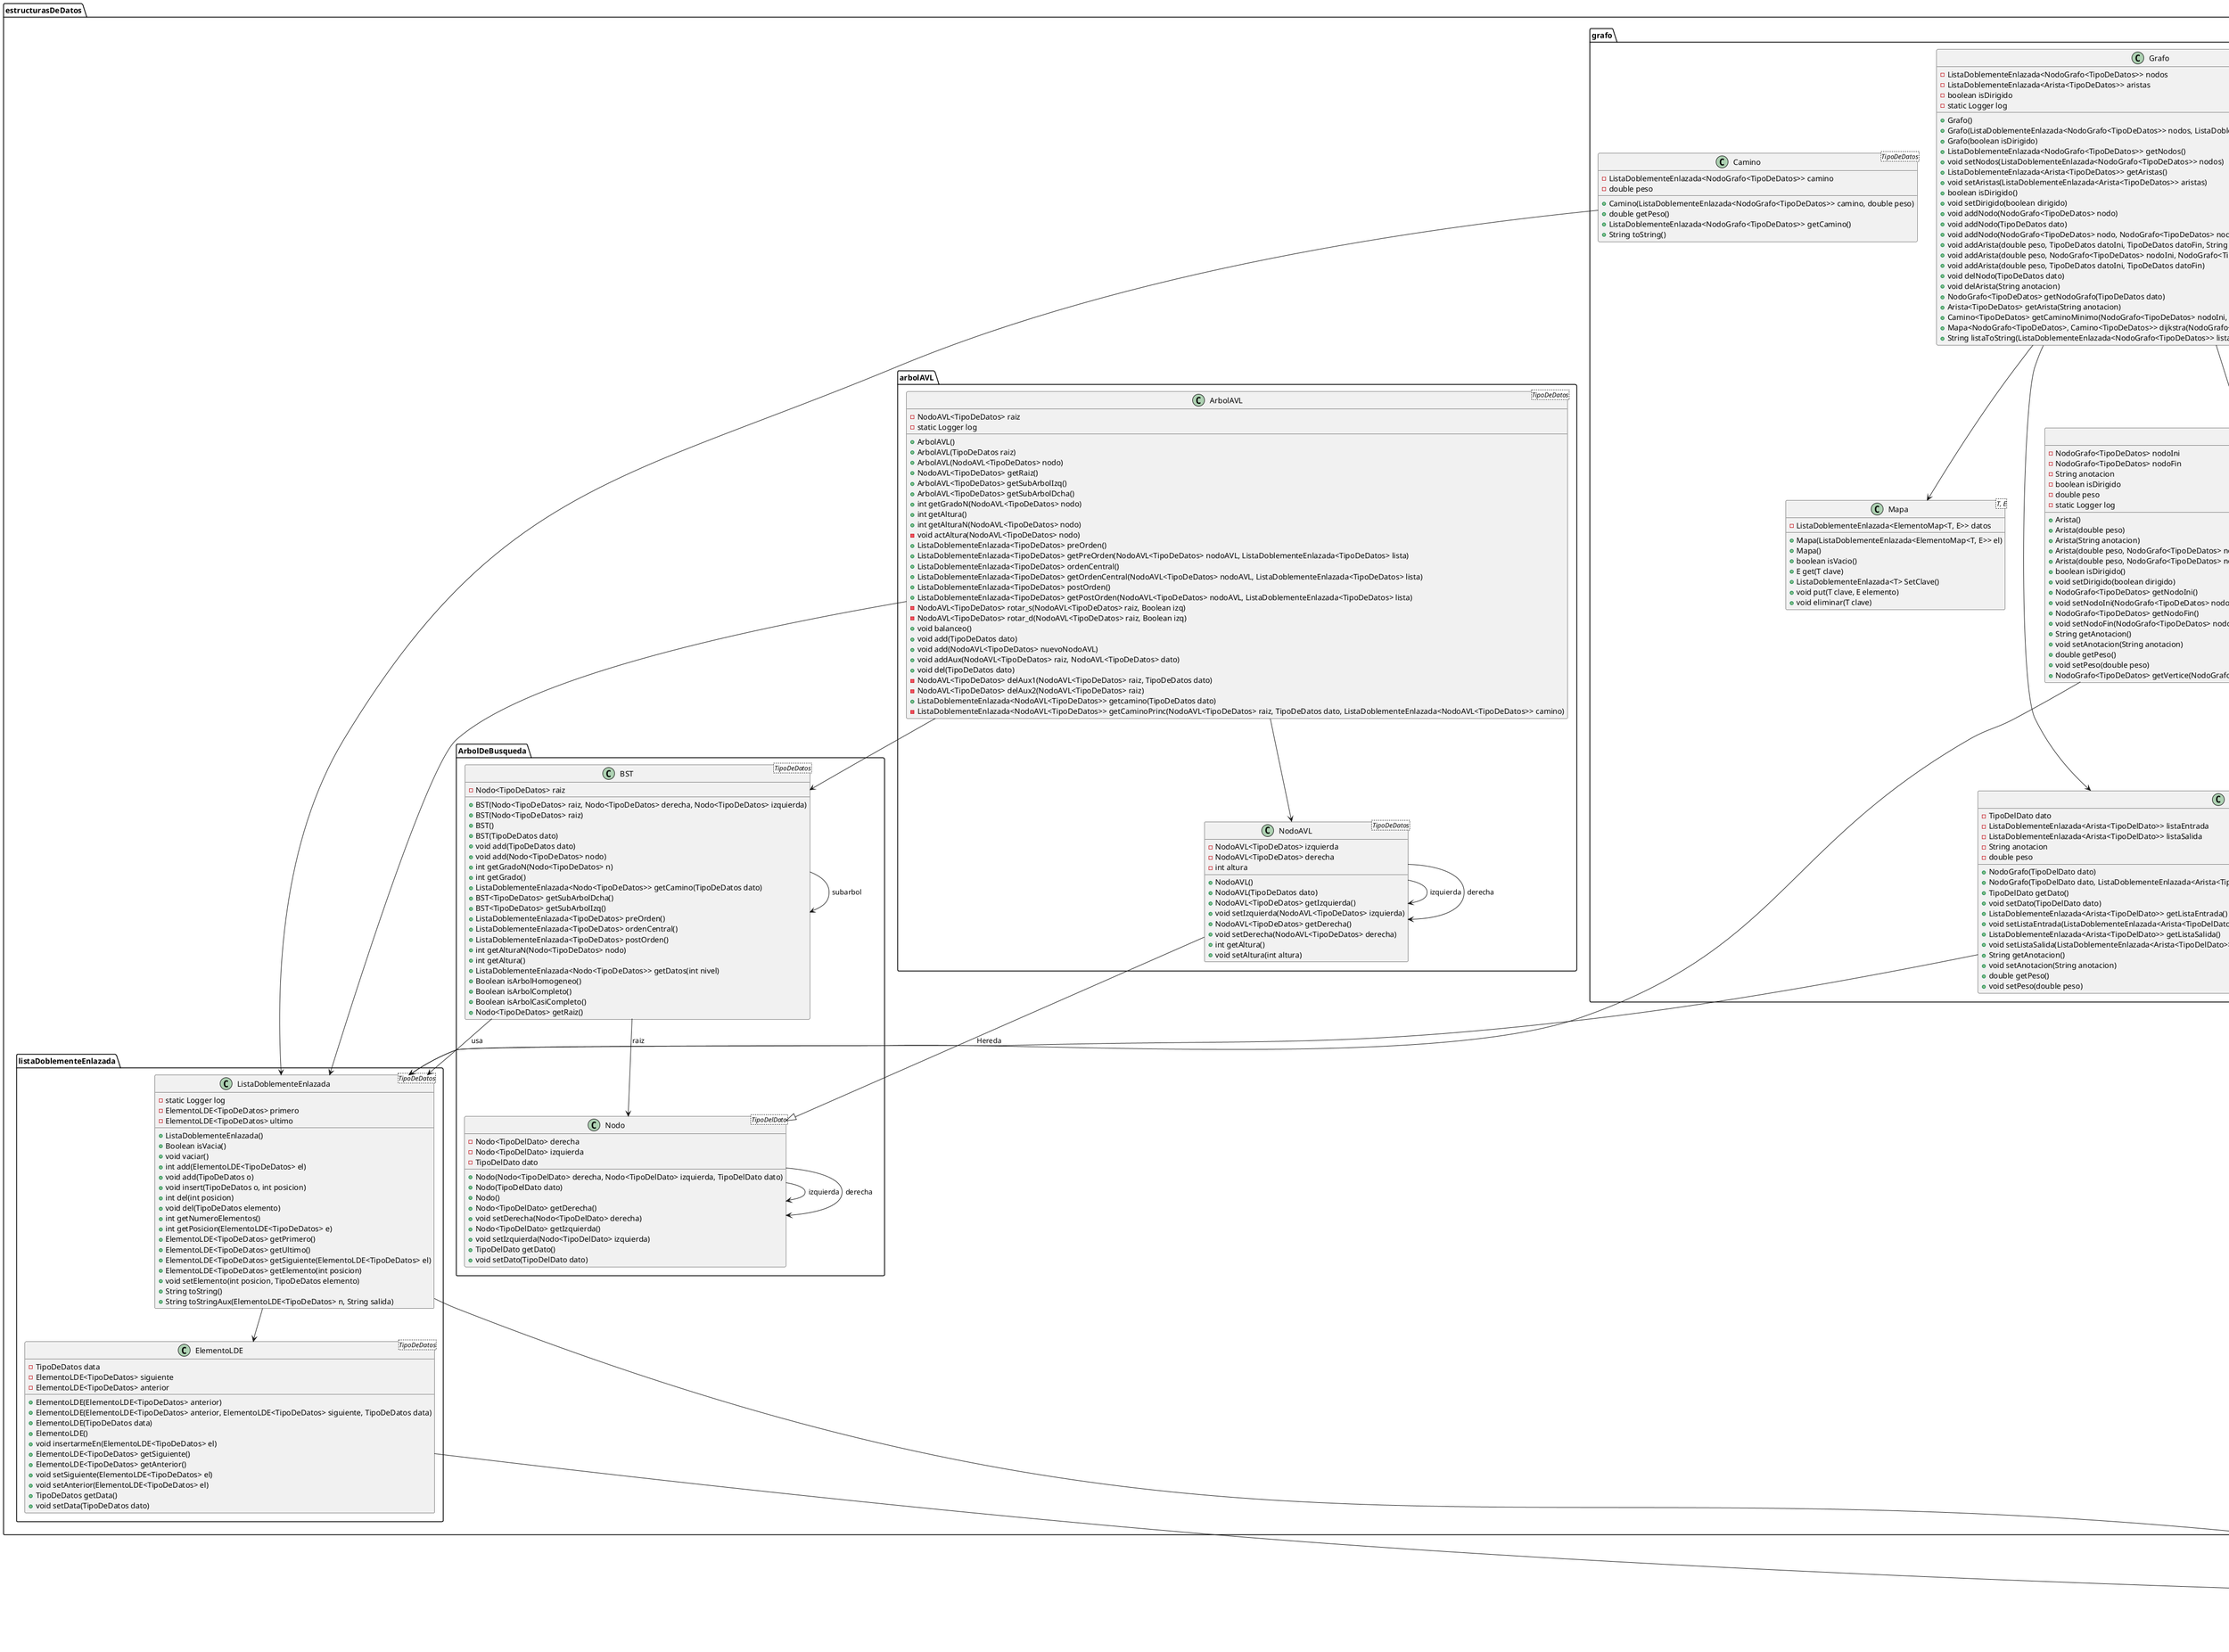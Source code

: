 @startuml
'https://plantuml.com/class-diagram

package estructurasDeDatos.arbolAVL {
    class ArbolAVL<TipoDeDatos> {
        - NodoAVL<TipoDeDatos> raiz
        - static Logger log
        + ArbolAVL()
        + ArbolAVL(TipoDeDatos raiz)
        + ArbolAVL(NodoAVL<TipoDeDatos> nodo)
        + NodoAVL<TipoDeDatos> getRaiz()
        + ArbolAVL<TipoDeDatos> getSubArbolIzq()
        + ArbolAVL<TipoDeDatos> getSubArbolDcha()
        + int getGradoN(NodoAVL<TipoDeDatos> nodo)
        + int getAltura()
        + int getAlturaN(NodoAVL<TipoDeDatos> nodo)
        - void actAltura(NodoAVL<TipoDeDatos> nodo)
        + ListaDoblementeEnlazada<TipoDeDatos> preOrden()
        + ListaDoblementeEnlazada<TipoDeDatos> getPreOrden(NodoAVL<TipoDeDatos> nodoAVL, ListaDoblementeEnlazada<TipoDeDatos> lista)
        + ListaDoblementeEnlazada<TipoDeDatos> ordenCentral()
        + ListaDoblementeEnlazada<TipoDeDatos> getOrdenCentral(NodoAVL<TipoDeDatos> nodoAVL, ListaDoblementeEnlazada<TipoDeDatos> lista)
        + ListaDoblementeEnlazada<TipoDeDatos> postOrden()
        + ListaDoblementeEnlazada<TipoDeDatos> getPostOrden(NodoAVL<TipoDeDatos> nodoAVL, ListaDoblementeEnlazada<TipoDeDatos> lista)
        - NodoAVL<TipoDeDatos> rotar_s(NodoAVL<TipoDeDatos> raiz, Boolean izq)
        - NodoAVL<TipoDeDatos> rotar_d(NodoAVL<TipoDeDatos> raiz, Boolean izq)
        + void balanceo()
        + void add(TipoDeDatos dato)
        + void add(NodoAVL<TipoDeDatos> nuevoNodoAVL)
        + void addAux(NodoAVL<TipoDeDatos> raiz, NodoAVL<TipoDeDatos> dato)
        + void del(TipoDeDatos dato)
        - NodoAVL<TipoDeDatos> delAux1(NodoAVL<TipoDeDatos> raiz, TipoDeDatos dato)
        - NodoAVL<TipoDeDatos> delAux2(NodoAVL<TipoDeDatos> raiz)
        + ListaDoblementeEnlazada<NodoAVL<TipoDeDatos>> getcamino(TipoDeDatos dato)
        - ListaDoblementeEnlazada<NodoAVL<TipoDeDatos>> getCaminoPrinc(NodoAVL<TipoDeDatos> raiz, TipoDeDatos dato, ListaDoblementeEnlazada<NodoAVL<TipoDeDatos>> camino)
    }

    class NodoAVL<TipoDeDatos> {
        - NodoAVL<TipoDeDatos> izquierda
        - NodoAVL<TipoDeDatos> derecha
        - int altura
        + NodoAVL()
        + NodoAVL(TipoDeDatos dato)
        + NodoAVL<TipoDeDatos> getIzquierda()
        + void setIzquierda(NodoAVL<TipoDeDatos> izquierda)
        + NodoAVL<TipoDeDatos> getDerecha()
        + void setDerecha(NodoAVL<TipoDeDatos> derecha)
        + int getAltura()
        + void setAltura(int altura)
    }
}

package estructurasDeDatos.ArbolDeBusqueda {
    class BST<TipoDeDatos> {
        - Nodo<TipoDeDatos> raiz
        + BST(Nodo<TipoDeDatos> raiz, Nodo<TipoDeDatos> derecha, Nodo<TipoDeDatos> izquierda)
        + BST(Nodo<TipoDeDatos> raiz)
        + BST()
        + BST(TipoDeDatos dato)
        + void add(TipoDeDatos dato)
        + void add(Nodo<TipoDeDatos> nodo)
        + int getGradoN(Nodo<TipoDeDatos> n)
        + int getGrado()
        + ListaDoblementeEnlazada<Nodo<TipoDeDatos>> getCamino(TipoDeDatos dato)
        + BST<TipoDeDatos> getSubArbolDcha()
        + BST<TipoDeDatos> getSubArbolIzq()
        + ListaDoblementeEnlazada<TipoDeDatos> preOrden()
        + ListaDoblementeEnlazada<TipoDeDatos> ordenCentral()
        + ListaDoblementeEnlazada<TipoDeDatos> postOrden()
        + int getAlturaN(Nodo<TipoDeDatos> nodo)
        + int getAltura()
        + ListaDoblementeEnlazada<Nodo<TipoDeDatos>> getDatos(int nivel)
        + Boolean isArbolHomogeneo()
        + Boolean isArbolCompleto()
        + Boolean isArbolCasiCompleto()
        + Nodo<TipoDeDatos> getRaiz()
    }
    class Nodo<TipoDelDato> {
        - Nodo<TipoDelDato> derecha
        - Nodo<TipoDelDato> izquierda
        - TipoDelDato dato
        + Nodo(Nodo<TipoDelDato> derecha, Nodo<TipoDelDato> izquierda, TipoDelDato dato)
        + Nodo(TipoDelDato dato)
        + Nodo()
        + Nodo<TipoDelDato> getDerecha()
        + void setDerecha(Nodo<TipoDelDato> derecha)
        + Nodo<TipoDelDato> getIzquierda()
        + void setIzquierda(Nodo<TipoDelDato> izquierda)
        + TipoDelDato getDato()
        + void setDato(TipoDelDato dato)
    }
}

package estructurasDeDatos.grafo {
    class Arista<TipoDeDatos> {
        - NodoGrafo<TipoDeDatos> nodoIni
        - NodoGrafo<TipoDeDatos> nodoFin
        - String anotacion
        - boolean isDirigido
        - double peso
        - static Logger log
        + Arista()
        + Arista(double peso)
        + Arista(String anotacion)
        + Arista(double peso, NodoGrafo<TipoDeDatos> nodoIni, NodoGrafo<TipoDeDatos> nodoFin, boolean isDirigido)
        + Arista(double peso, NodoGrafo<TipoDeDatos> nodoIni, NodoGrafo<TipoDeDatos> nodoFin, String anotacion, boolean isDirigido)
        + boolean isDirigido()
        + void setDirigido(boolean dirigido)
        + NodoGrafo<TipoDeDatos> getNodoIni()
        + void setNodoIni(NodoGrafo<TipoDeDatos> nodoIni)
        + NodoGrafo<TipoDeDatos> getNodoFin()
        + void setNodoFin(NodoGrafo<TipoDeDatos> nodoFin)
        + String getAnotacion()
        + void setAnotacion(String anotacion)
        + double getPeso()
        + void setPeso(double peso)
        + NodoGrafo<TipoDeDatos> getVertice(NodoGrafo<TipoDeDatos> vertice)
    }
    class Camino<TipoDeDatos> {
        - ListaDoblementeEnlazada<NodoGrafo<TipoDeDatos>> camino
        - double peso
        + Camino(ListaDoblementeEnlazada<NodoGrafo<TipoDeDatos>> camino, double peso)
        + double getPeso()
        + ListaDoblementeEnlazada<NodoGrafo<TipoDeDatos>> getCamino()
        + String toString()
    }
    class ElementoMap<T, E> {
        - T clave
        - E dato
        + ElementoMap(T clave, E dato)
        + T getClave()
        + void setClave(T clave)
        + E getDato()
        + void setDato(E dato)
    }
    class Grafo<TipoDeDatos> {
        - ListaDoblementeEnlazada<NodoGrafo<TipoDeDatos>> nodos
        - ListaDoblementeEnlazada<Arista<TipoDeDatos>> aristas
        - boolean isDirigido
        - static Logger log
        + Grafo()
        + Grafo(ListaDoblementeEnlazada<NodoGrafo<TipoDeDatos>> nodos, ListaDoblementeEnlazada<Arista<TipoDeDatos>> aristas)
        + Grafo(boolean isDirigido)
        + ListaDoblementeEnlazada<NodoGrafo<TipoDeDatos>> getNodos()
        + void setNodos(ListaDoblementeEnlazada<NodoGrafo<TipoDeDatos>> nodos)
        + ListaDoblementeEnlazada<Arista<TipoDeDatos>> getAristas()
        + void setAristas(ListaDoblementeEnlazada<Arista<TipoDeDatos>> aristas)
        + boolean isDirigido()
        + void setDirigido(boolean dirigido)
        + void addNodo(NodoGrafo<TipoDeDatos> nodo)
        + void addNodo(TipoDeDatos dato)
        + void addNodo(NodoGrafo<TipoDeDatos> nodo, NodoGrafo<TipoDeDatos> nodo2, double pesoArco)
        + void addArista(double peso, TipoDeDatos datoIni, TipoDeDatos datoFin, String anotacion)
        + void addArista(double peso, NodoGrafo<TipoDeDatos> nodoIni, NodoGrafo<TipoDeDatos> nodoFin)
        + void addArista(double peso, TipoDeDatos datoIni, TipoDeDatos datoFin)
        + void delNodo(TipoDeDatos dato)
        + void delArista(String anotacion)
        + NodoGrafo<TipoDeDatos> getNodoGrafo(TipoDeDatos dato)
        + Arista<TipoDeDatos> getArista(String anotacion)
        + Camino<TipoDeDatos> getCaminoMinimo(NodoGrafo<TipoDeDatos> nodoIni, NodoGrafo<TipoDeDatos> nodoFin)
        + Mapa<NodoGrafo<TipoDeDatos>, Camino<TipoDeDatos>> dijkstra(NodoGrafo<TipoDeDatos> nodoIni)
        + String listaToString(ListaDoblementeEnlazada<NodoGrafo<TipoDeDatos>> lista)
    }
    class Mapa<T, E> {
        - ListaDoblementeEnlazada<ElementoMap<T, E>> datos
        + Mapa(ListaDoblementeEnlazada<ElementoMap<T, E>> el)
        + Mapa()
        + boolean isVacio()
        + E get(T clave)
        + ListaDoblementeEnlazada<T> SetClave()
        + void put(T clave, E elemento)
        + void eliminar(T clave)
    }
    class NodoGrafo<TipoDelDato> {
        - TipoDelDato dato
        - ListaDoblementeEnlazada<Arista<TipoDelDato>> listaEntrada
        - ListaDoblementeEnlazada<Arista<TipoDelDato>> listaSalida
        - String anotacion
        - double peso
        + NodoGrafo(TipoDelDato dato)
        + NodoGrafo(TipoDelDato dato, ListaDoblementeEnlazada<Arista<TipoDelDato>> listaEntrada, ListaDoblementeEnlazada<Arista<TipoDelDato>> listaSalida)
        + TipoDelDato getDato()
        + void setDato(TipoDelDato dato)
        + ListaDoblementeEnlazada<Arista<TipoDelDato>> getListaEntrada()
        + void setListaEntrada(ListaDoblementeEnlazada<Arista<TipoDelDato>> listaEntrada)
        + ListaDoblementeEnlazada<Arista<TipoDelDato>> getListaSalida()
        + void setListaSalida(ListaDoblementeEnlazada<Arista<TipoDelDato>> listaSalida)
        + String getAnotacion()
        + void setAnotacion(String anotacion)
        + double getPeso()
        + void setPeso(double peso)
    }
}

package estructurasDeDatos.listaDoblementeEnlazada {
    class ElementoLDE<TipoDeDatos> {
        - TipoDeDatos data
        - ElementoLDE<TipoDeDatos> siguiente
        - ElementoLDE<TipoDeDatos> anterior
        + ElementoLDE(ElementoLDE<TipoDeDatos> anterior)
        + ElementoLDE(ElementoLDE<TipoDeDatos> anterior, ElementoLDE<TipoDeDatos> siguiente, TipoDeDatos data)
        + ElementoLDE(TipoDeDatos data)
        + ElementoLDE()
        + void insertarmeEn(ElementoLDE<TipoDeDatos> el)
        + ElementoLDE<TipoDeDatos> getSiguiente()
        + ElementoLDE<TipoDeDatos> getAnterior()
        + void setSiguiente(ElementoLDE<TipoDeDatos> el)
        + void setAnterior(ElementoLDE<TipoDeDatos> el)
        + TipoDeDatos getData()
        + void setData(TipoDeDatos dato)
    }
    class ListaDoblementeEnlazada<TipoDeDatos> {
        - static Logger log
        - ElementoLDE<TipoDeDatos> primero
        - ElementoLDE<TipoDeDatos> ultimo
        + ListaDoblementeEnlazada()
        + Boolean isVacia()
        + void vaciar()
        + int add(ElementoLDE<TipoDeDatos> el)
        + void add(TipoDeDatos o)
        + void insert(TipoDeDatos o, int posicion)
        + int del(int posicion)
        + void del(TipoDeDatos elemento)
        + int getNumeroElementos()
        + int getPosicion(ElementoLDE<TipoDeDatos> e)
        + ElementoLDE<TipoDeDatos> getPrimero()
        + ElementoLDE<TipoDeDatos> getUltimo()
        + ElementoLDE<TipoDeDatos> getSiguiente(ElementoLDE<TipoDeDatos> el)
        + ElementoLDE<TipoDeDatos> getElemento(int posicion)
        + void setElemento(int posicion, TipoDeDatos elemento)
        + String toString()
        + String toStringAux(ElementoLDE<TipoDeDatos> n, String salida)
    }
}

package estructurasDeDatos.listaEnlazada {
    class ElementoLE<TipoDeDatos> {
        @Expose
        - TipoDeDatos data
        @Expose
        - ElementoLE<TipoDeDatos> siguiente

        + ElementoLE(TipoDeDatos dato)
        + ElementoLE(TipoDeDatos dato, ElementoLE<TipoDeDatos> siguiente)
        + ElementoLE()
        + void setSiguiente(ElementoLE<TipoDeDatos> siguiente)
        + void insertarmeEn(ElementoLE<TipoDeDatos> el)
        + ElementoLE<TipoDeDatos> getSiguiente()
        + TipoDeDatos getData()
        + void setData(TipoDeDatos data)
    }
    class ListaEnlazada<TipoDeDatos> {
        - static Logger log
        - ElementoLE<TipoDeDatos> primero

        + ListaEnlazada(ElementoLE<TipoDeDatos> primero)
        + ListaEnlazada()
        + boolean isVacia()
        + void vaciar()
        + ElementoLE<TipoDeDatos> getPrimero()
        + ElementoLE<TipoDeDatos> getUltimo()
        + ElementoLE<TipoDeDatos> getElemento(int posicion)
        + int getNumeroElementos()
        + Integer getPosicion(ElementoLE<TipoDeDatos> el)
        + Integer getPosicion(TipoDeDatos el)
        + ElementoLE<TipoDeDatos> getSiguiente(ElementoLE<TipoDeDatos> el)
        + void add(TipoDeDatos dato)
        + void insert(TipoDeDatos objeto, int posicion)
        + int delete(int pos)
        + void del(TipoDeDatos el)
        + ListaEnlazada<TipoDeDatos> reverse(ListaEnlazada<TipoDeDatos> lista)
        + String toString()
        + String toStrings(ElementoLE<TipoDeDatos> n)
    }
}

package estructurasDeDatos.listaSimple {
    class ElementoLS<TipoDeDatos> {
        - TipoDeDatos data

        + ElementoLS(TipoDeDatos dato)
        + ElementoLS()
        + TipoDeDatos getData()
        + void setData(TipoDeDatos a)
    }
    class GsonListaSimple {
        + JsonElement serialize(ListaSimple src, Type typeOfSrc, JsonSerializationContext context)
        + ListaSimple deserialize(JsonElement json, Type typeOfT, JsonDeserializationContext context) throws JsonParseException
    }
    class ListaSimple<TipoDedatos> {
        - ElementoLS<TipoDedatos>[] datos
        - int maximo

        + ListaSimple()
        + ListaSimple(int maximo)
        + boolean isVacia()
        + void vaciar()
        + int getMaximo()
        + void setMaximo(int maximo)
        # ElementoLS<TipoDedatos>[] getDatos()
        # void setDatos(ElementoLS<TipoDedatos>[] datos)
        + ElementoLS<TipoDedatos> getPrimero()
        + ElementoLS<TipoDedatos> getUltimo()
        + ElementoLS<TipoDedatos> getElemento(int posicion)
        + void setElemento(int posicion, TipoDedatos elemento)
        + int getNumeroElementos()
        # ElementoLS<TipoDedatos> getSiguiente(ElementoLS<TipoDedatos> el)
        + int getPosicion(ElementoLS<TipoDedatos> el)
        + int add(ElementoLS<TipoDedatos> el)
        + void add(TipoDedatos o)
        + void insert(TipoDedatos o, int posicion)
        + int del(int posicion)
    }
}

package estructurasDeDatos.OtrasEstructuras {
    class Cola<TipoDeDatos> {
        - ListaEnlazada<TipoDeDatos> datos

        + Cola()
        + Boolean isVacia()
        + ListaEnlazada<TipoDeDatos> getDatos()
        + void setDatos(ListaEnlazada<TipoDeDatos> datos)
        + void add(TipoDeDatos e)
        + TipoDeDatos poll()
        + TipoDeDatos peek()
        + int getNumeroDatos()
        + String toString()
    }
    class GsonCola {
        - static Logger log

        + JsonElement serialize(Cola src, Type typeOfSrc, JsonSerializationContext context)
        + Cola deserialize(JsonElement json, Type typeOfT, JsonDeserializationContext context) throws JsonParseException
    }

}
GsonCola ..|> JsonSerializer
GsonCola ..|> JsonDeserializer

interface JsonSerializer<T> {
    serialize(src: T, typeOfSrc: Type, context: JsonSerializationContext): JsonElement
}

interface JsonDeserializer<T> {
    deserialize(json: JsonElement, typeOfT: Type, context: JsonDeserializationContext): T
}

ArbolAVL --> NodoAVL
ArbolAVL --> BST
ArbolAVL --> ListaDoblementeEnlazada


NodoAVL --|> Nodo : Hereda
NodoAVL --> NodoAVL : izquierda
NodoAVL --> NodoAVL : derecha

BST --> Nodo : raiz
BST --> ListaDoblementeEnlazada : usa
BST --> BST : subarbol

Nodo --> Nodo : izquierda
Nodo --> Nodo : derecha

Arista --> NodoGrafo
Arista --> ListaDoblementeEnlazada
Arista --> Logger

Camino --> ListaDoblementeEnlazada

ElementoMap --> Logger

Grafo --> NodoGrafo
Grafo --> Arista
Grafo --> Mapa

NodoGrafo --> Arista
NodoGrafo --> ListaDoblementeEnlazada
NodoGrafo --> Logger

ElementoLDE --> Logger
ListaDoblementeEnlazada --> ElementoLDE
ListaDoblementeEnlazada --> Logger

ElementoLE --> Logger
ListaEnlazada --> ElementoLE
ListaEnlazada --> Logger

ElementoLS --> Logger
ListaSimple --> ElementoLS
ListaSimple --> Logger

Cola --> ListaEnlazada
Cola --> Logger

class Logger {
    + trace(String message): void
    + debug(String message): void
    + info(String message): void
    + warn(String message): void
    + error(String message): void
    + fatal(String message): void
}

@enduml
